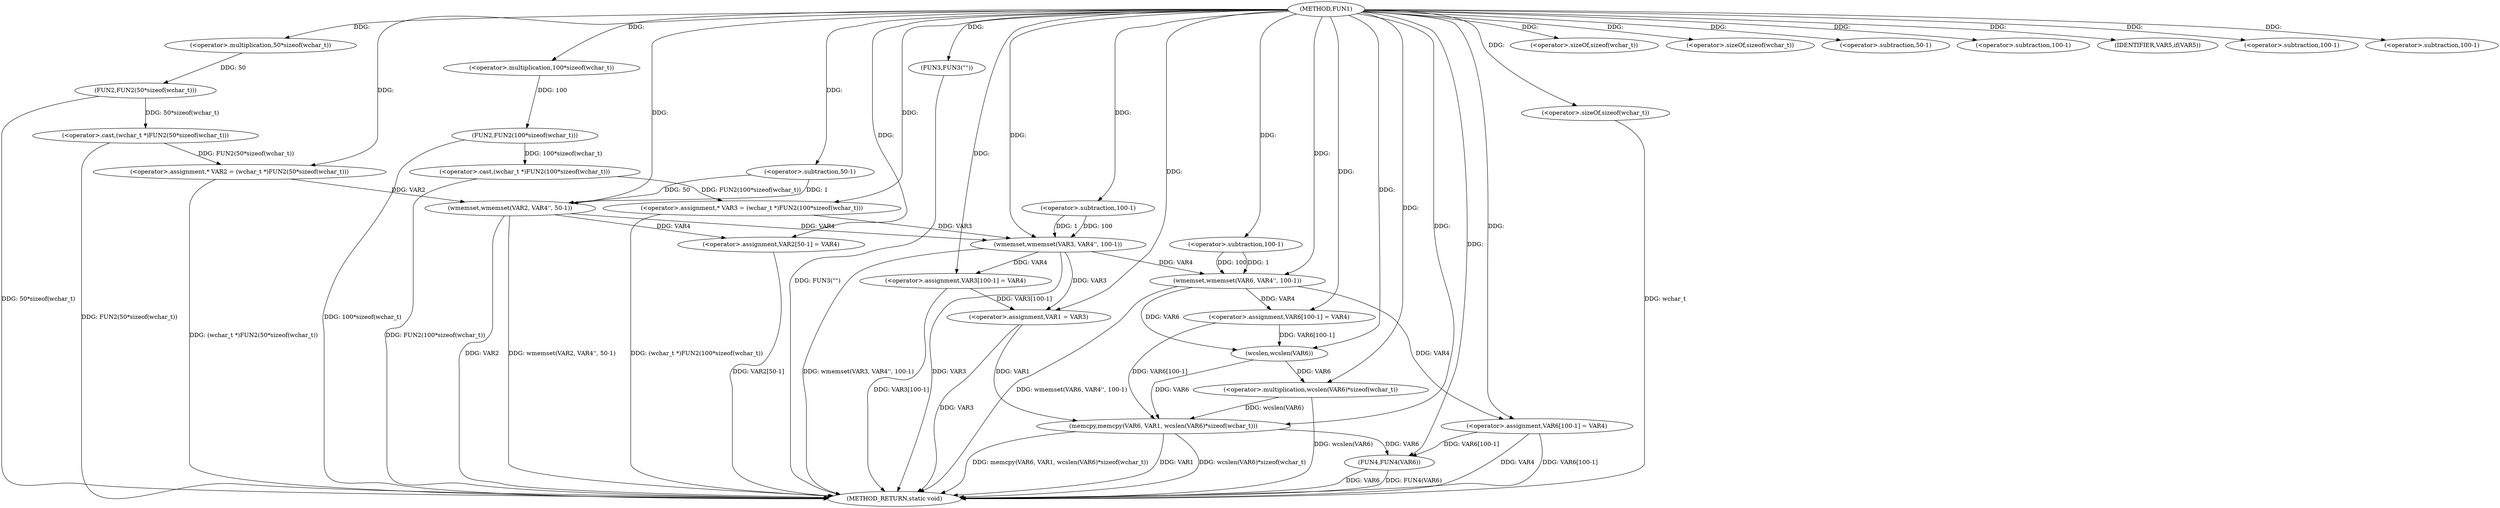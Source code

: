 digraph FUN1 {  
"1000100" [label = "(METHOD,FUN1)" ]
"1000191" [label = "(METHOD_RETURN,static void)" ]
"1000104" [label = "(<operator>.assignment,* VAR2 = (wchar_t *)FUN2(50*sizeof(wchar_t)))" ]
"1000106" [label = "(<operator>.cast,(wchar_t *)FUN2(50*sizeof(wchar_t)))" ]
"1000108" [label = "(FUN2,FUN2(50*sizeof(wchar_t)))" ]
"1000109" [label = "(<operator>.multiplication,50*sizeof(wchar_t))" ]
"1000111" [label = "(<operator>.sizeOf,sizeof(wchar_t))" ]
"1000114" [label = "(<operator>.assignment,* VAR3 = (wchar_t *)FUN2(100*sizeof(wchar_t)))" ]
"1000116" [label = "(<operator>.cast,(wchar_t *)FUN2(100*sizeof(wchar_t)))" ]
"1000118" [label = "(FUN2,FUN2(100*sizeof(wchar_t)))" ]
"1000119" [label = "(<operator>.multiplication,100*sizeof(wchar_t))" ]
"1000121" [label = "(<operator>.sizeOf,sizeof(wchar_t))" ]
"1000123" [label = "(wmemset,wmemset(VAR2, VAR4'', 50-1))" ]
"1000126" [label = "(<operator>.subtraction,50-1)" ]
"1000129" [label = "(<operator>.assignment,VAR2[50-1] = VAR4)" ]
"1000132" [label = "(<operator>.subtraction,50-1)" ]
"1000136" [label = "(wmemset,wmemset(VAR3, VAR4'', 100-1))" ]
"1000139" [label = "(<operator>.subtraction,100-1)" ]
"1000142" [label = "(<operator>.assignment,VAR3[100-1] = VAR4)" ]
"1000145" [label = "(<operator>.subtraction,100-1)" ]
"1000150" [label = "(IDENTIFIER,VAR5,if(VAR5))" ]
"1000152" [label = "(FUN3,FUN3(\"\"))" ]
"1000156" [label = "(<operator>.assignment,VAR1 = VAR3)" ]
"1000161" [label = "(wmemset,wmemset(VAR6, VAR4'', 100-1))" ]
"1000164" [label = "(<operator>.subtraction,100-1)" ]
"1000167" [label = "(<operator>.assignment,VAR6[100-1] = VAR4)" ]
"1000170" [label = "(<operator>.subtraction,100-1)" ]
"1000174" [label = "(memcpy,memcpy(VAR6, VAR1, wcslen(VAR6)*sizeof(wchar_t)))" ]
"1000177" [label = "(<operator>.multiplication,wcslen(VAR6)*sizeof(wchar_t))" ]
"1000178" [label = "(wcslen,wcslen(VAR6))" ]
"1000180" [label = "(<operator>.sizeOf,sizeof(wchar_t))" ]
"1000182" [label = "(<operator>.assignment,VAR6[100-1] = VAR4)" ]
"1000185" [label = "(<operator>.subtraction,100-1)" ]
"1000189" [label = "(FUN4,FUN4(VAR6))" ]
  "1000129" -> "1000191"  [ label = "DDG: VAR2[50-1]"] 
  "1000106" -> "1000191"  [ label = "DDG: FUN2(50*sizeof(wchar_t))"] 
  "1000189" -> "1000191"  [ label = "DDG: VAR6"] 
  "1000152" -> "1000191"  [ label = "DDG: FUN3(\"\")"] 
  "1000180" -> "1000191"  [ label = "DDG: wchar_t"] 
  "1000174" -> "1000191"  [ label = "DDG: VAR1"] 
  "1000116" -> "1000191"  [ label = "DDG: FUN2(100*sizeof(wchar_t))"] 
  "1000174" -> "1000191"  [ label = "DDG: wcslen(VAR6)*sizeof(wchar_t)"] 
  "1000118" -> "1000191"  [ label = "DDG: 100*sizeof(wchar_t)"] 
  "1000123" -> "1000191"  [ label = "DDG: VAR2"] 
  "1000182" -> "1000191"  [ label = "DDG: VAR4"] 
  "1000177" -> "1000191"  [ label = "DDG: wcslen(VAR6)"] 
  "1000189" -> "1000191"  [ label = "DDG: FUN4(VAR6)"] 
  "1000123" -> "1000191"  [ label = "DDG: wmemset(VAR2, VAR4'', 50-1)"] 
  "1000156" -> "1000191"  [ label = "DDG: VAR3"] 
  "1000142" -> "1000191"  [ label = "DDG: VAR3[100-1]"] 
  "1000136" -> "1000191"  [ label = "DDG: wmemset(VAR3, VAR4'', 100-1)"] 
  "1000161" -> "1000191"  [ label = "DDG: wmemset(VAR6, VAR4'', 100-1)"] 
  "1000114" -> "1000191"  [ label = "DDG: (wchar_t *)FUN2(100*sizeof(wchar_t))"] 
  "1000182" -> "1000191"  [ label = "DDG: VAR6[100-1]"] 
  "1000174" -> "1000191"  [ label = "DDG: memcpy(VAR6, VAR1, wcslen(VAR6)*sizeof(wchar_t))"] 
  "1000136" -> "1000191"  [ label = "DDG: VAR3"] 
  "1000104" -> "1000191"  [ label = "DDG: (wchar_t *)FUN2(50*sizeof(wchar_t))"] 
  "1000108" -> "1000191"  [ label = "DDG: 50*sizeof(wchar_t)"] 
  "1000106" -> "1000104"  [ label = "DDG: FUN2(50*sizeof(wchar_t))"] 
  "1000100" -> "1000104"  [ label = "DDG: "] 
  "1000108" -> "1000106"  [ label = "DDG: 50*sizeof(wchar_t)"] 
  "1000109" -> "1000108"  [ label = "DDG: 50"] 
  "1000100" -> "1000109"  [ label = "DDG: "] 
  "1000100" -> "1000111"  [ label = "DDG: "] 
  "1000116" -> "1000114"  [ label = "DDG: FUN2(100*sizeof(wchar_t))"] 
  "1000100" -> "1000114"  [ label = "DDG: "] 
  "1000118" -> "1000116"  [ label = "DDG: 100*sizeof(wchar_t)"] 
  "1000119" -> "1000118"  [ label = "DDG: 100"] 
  "1000100" -> "1000119"  [ label = "DDG: "] 
  "1000100" -> "1000121"  [ label = "DDG: "] 
  "1000104" -> "1000123"  [ label = "DDG: VAR2"] 
  "1000100" -> "1000123"  [ label = "DDG: "] 
  "1000126" -> "1000123"  [ label = "DDG: 50"] 
  "1000126" -> "1000123"  [ label = "DDG: 1"] 
  "1000100" -> "1000126"  [ label = "DDG: "] 
  "1000123" -> "1000129"  [ label = "DDG: VAR4"] 
  "1000100" -> "1000129"  [ label = "DDG: "] 
  "1000100" -> "1000132"  [ label = "DDG: "] 
  "1000114" -> "1000136"  [ label = "DDG: VAR3"] 
  "1000100" -> "1000136"  [ label = "DDG: "] 
  "1000123" -> "1000136"  [ label = "DDG: VAR4"] 
  "1000139" -> "1000136"  [ label = "DDG: 100"] 
  "1000139" -> "1000136"  [ label = "DDG: 1"] 
  "1000100" -> "1000139"  [ label = "DDG: "] 
  "1000136" -> "1000142"  [ label = "DDG: VAR4"] 
  "1000100" -> "1000142"  [ label = "DDG: "] 
  "1000100" -> "1000145"  [ label = "DDG: "] 
  "1000100" -> "1000150"  [ label = "DDG: "] 
  "1000100" -> "1000152"  [ label = "DDG: "] 
  "1000142" -> "1000156"  [ label = "DDG: VAR3[100-1]"] 
  "1000136" -> "1000156"  [ label = "DDG: VAR3"] 
  "1000100" -> "1000156"  [ label = "DDG: "] 
  "1000100" -> "1000161"  [ label = "DDG: "] 
  "1000136" -> "1000161"  [ label = "DDG: VAR4"] 
  "1000164" -> "1000161"  [ label = "DDG: 100"] 
  "1000164" -> "1000161"  [ label = "DDG: 1"] 
  "1000100" -> "1000164"  [ label = "DDG: "] 
  "1000161" -> "1000167"  [ label = "DDG: VAR4"] 
  "1000100" -> "1000167"  [ label = "DDG: "] 
  "1000100" -> "1000170"  [ label = "DDG: "] 
  "1000167" -> "1000174"  [ label = "DDG: VAR6[100-1]"] 
  "1000178" -> "1000174"  [ label = "DDG: VAR6"] 
  "1000100" -> "1000174"  [ label = "DDG: "] 
  "1000156" -> "1000174"  [ label = "DDG: VAR1"] 
  "1000177" -> "1000174"  [ label = "DDG: wcslen(VAR6)"] 
  "1000178" -> "1000177"  [ label = "DDG: VAR6"] 
  "1000167" -> "1000178"  [ label = "DDG: VAR6[100-1]"] 
  "1000161" -> "1000178"  [ label = "DDG: VAR6"] 
  "1000100" -> "1000178"  [ label = "DDG: "] 
  "1000100" -> "1000177"  [ label = "DDG: "] 
  "1000100" -> "1000180"  [ label = "DDG: "] 
  "1000100" -> "1000182"  [ label = "DDG: "] 
  "1000161" -> "1000182"  [ label = "DDG: VAR4"] 
  "1000100" -> "1000185"  [ label = "DDG: "] 
  "1000182" -> "1000189"  [ label = "DDG: VAR6[100-1]"] 
  "1000174" -> "1000189"  [ label = "DDG: VAR6"] 
  "1000100" -> "1000189"  [ label = "DDG: "] 
}
